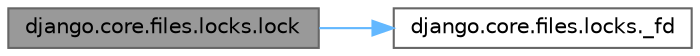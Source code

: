 digraph "django.core.files.locks.lock"
{
 // LATEX_PDF_SIZE
  bgcolor="transparent";
  edge [fontname=Helvetica,fontsize=10,labelfontname=Helvetica,labelfontsize=10];
  node [fontname=Helvetica,fontsize=10,shape=box,height=0.2,width=0.4];
  rankdir="LR";
  Node1 [id="Node000001",label="django.core.files.locks.lock",height=0.2,width=0.4,color="gray40", fillcolor="grey60", style="filled", fontcolor="black",tooltip=" "];
  Node1 -> Node2 [id="edge1_Node000001_Node000002",color="steelblue1",style="solid",tooltip=" "];
  Node2 [id="Node000002",label="django.core.files.locks._fd",height=0.2,width=0.4,color="grey40", fillcolor="white", style="filled",URL="$namespacedjango_1_1core_1_1files_1_1locks.html#a8276e360b6ca8bdca849933f0c1fa21b",tooltip=" "];
}
